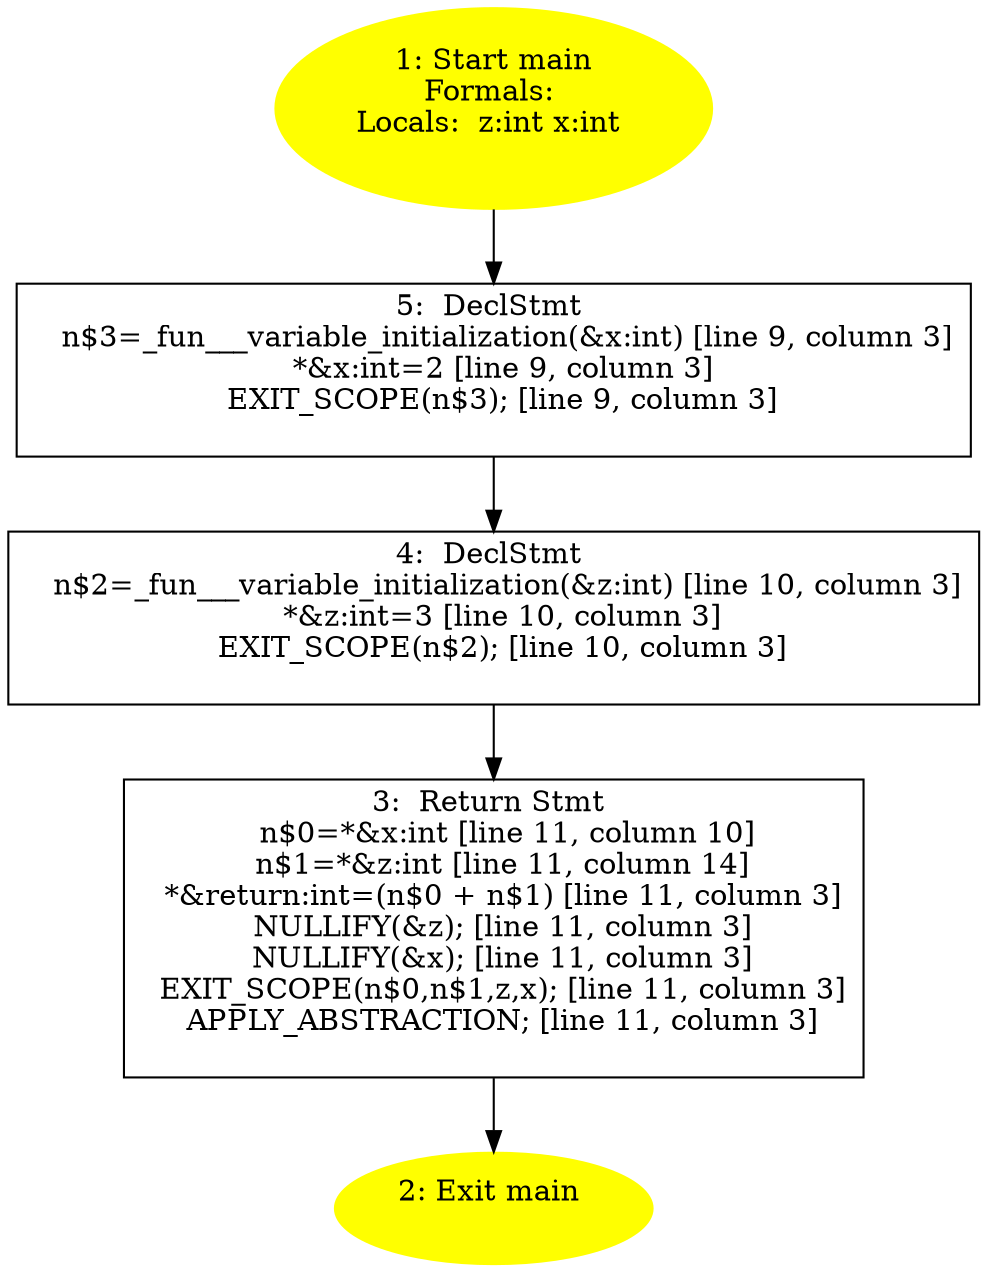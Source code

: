 /* @generated */
digraph cfg {
"main.fad58de7366495db4650cfefac2fcd61_1" [label="1: Start main\nFormals: \nLocals:  z:int x:int \n  " color=yellow style=filled]
	

	 "main.fad58de7366495db4650cfefac2fcd61_1" -> "main.fad58de7366495db4650cfefac2fcd61_5" ;
"main.fad58de7366495db4650cfefac2fcd61_2" [label="2: Exit main \n  " color=yellow style=filled]
	

"main.fad58de7366495db4650cfefac2fcd61_3" [label="3:  Return Stmt \n   n$0=*&x:int [line 11, column 10]\n  n$1=*&z:int [line 11, column 14]\n  *&return:int=(n$0 + n$1) [line 11, column 3]\n  NULLIFY(&z); [line 11, column 3]\n  NULLIFY(&x); [line 11, column 3]\n  EXIT_SCOPE(n$0,n$1,z,x); [line 11, column 3]\n  APPLY_ABSTRACTION; [line 11, column 3]\n " shape="box"]
	

	 "main.fad58de7366495db4650cfefac2fcd61_3" -> "main.fad58de7366495db4650cfefac2fcd61_2" ;
"main.fad58de7366495db4650cfefac2fcd61_4" [label="4:  DeclStmt \n   n$2=_fun___variable_initialization(&z:int) [line 10, column 3]\n  *&z:int=3 [line 10, column 3]\n  EXIT_SCOPE(n$2); [line 10, column 3]\n " shape="box"]
	

	 "main.fad58de7366495db4650cfefac2fcd61_4" -> "main.fad58de7366495db4650cfefac2fcd61_3" ;
"main.fad58de7366495db4650cfefac2fcd61_5" [label="5:  DeclStmt \n   n$3=_fun___variable_initialization(&x:int) [line 9, column 3]\n  *&x:int=2 [line 9, column 3]\n  EXIT_SCOPE(n$3); [line 9, column 3]\n " shape="box"]
	

	 "main.fad58de7366495db4650cfefac2fcd61_5" -> "main.fad58de7366495db4650cfefac2fcd61_4" ;
}
